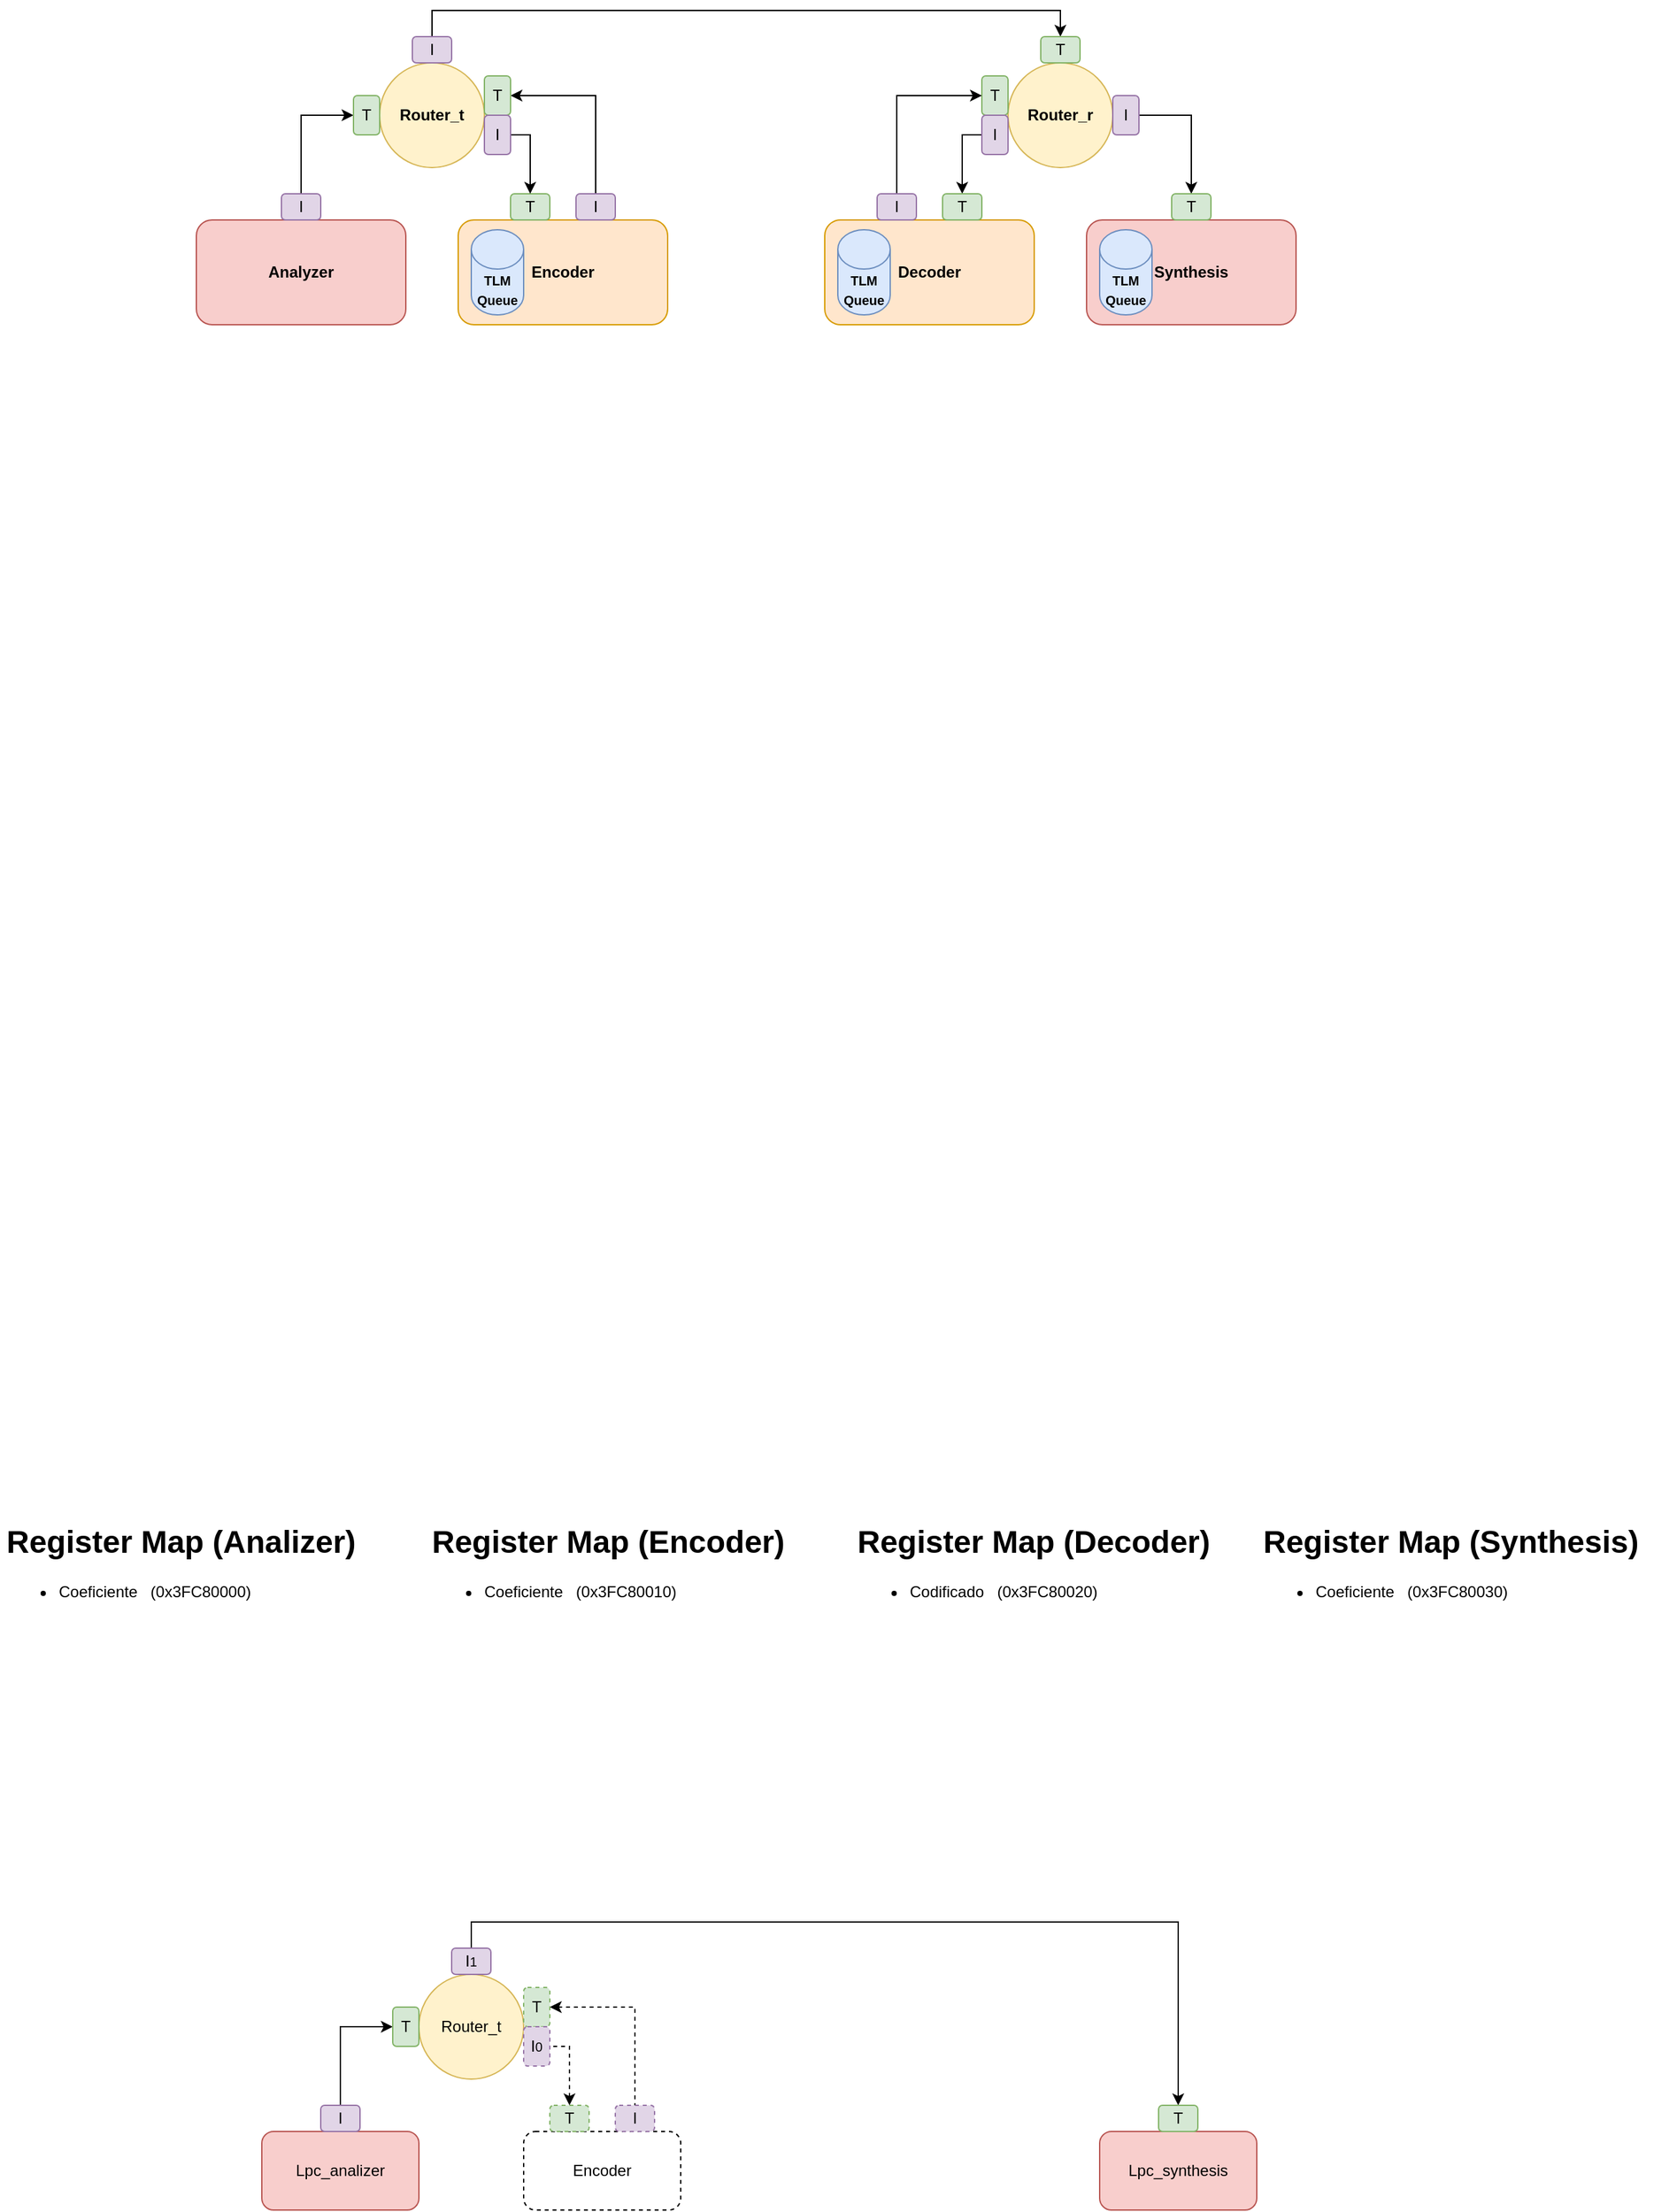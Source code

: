 <mxfile version="20.2.3" type="device" pages="2"><diagram id="MXYLEX502jfMNJi0b7Xi" name="Diagram with TLMs"><mxGraphModel dx="1750" dy="1173" grid="1" gridSize="10" guides="1" tooltips="1" connect="1" arrows="1" fold="1" page="0" pageScale="1" pageWidth="850" pageHeight="1100" math="0" shadow="0"><root><mxCell id="0"/><mxCell id="1" parent="0"/><mxCell id="pbobl6Wg_XVhXnHY_S6M-1" value="&lt;h1&gt;Register Map (Encoder)&lt;/h1&gt;&lt;p&gt;&lt;/p&gt;&lt;ul&gt;&lt;li&gt;Coeficiente&amp;nbsp; &amp;nbsp;(0x3FC80010)&lt;br&gt;&lt;/li&gt;&lt;/ul&gt;&lt;p&gt;&lt;/p&gt;" style="text;html=1;strokeColor=none;fillColor=none;spacing=5;spacingTop=-20;whiteSpace=wrap;overflow=hidden;rounded=0;" parent="1" vertex="1"><mxGeometry x="175" y="810" width="280" height="80" as="geometry"/></mxCell><mxCell id="pbobl6Wg_XVhXnHY_S6M-2" value="&lt;h1&gt;Register Map (Decoder)&lt;/h1&gt;&lt;p&gt;&lt;/p&gt;&lt;ul&gt;&lt;li&gt;Codificado&amp;nbsp; &amp;nbsp;(0x3FC80020)&lt;br&gt;&lt;/li&gt;&lt;/ul&gt;&lt;p&gt;&lt;/p&gt;" style="text;html=1;strokeColor=none;fillColor=none;spacing=5;spacingTop=-20;whiteSpace=wrap;overflow=hidden;rounded=0;" parent="1" vertex="1"><mxGeometry x="500" y="810" width="280" height="90" as="geometry"/></mxCell><mxCell id="7YPZVH_bqxKY8uqYdwmQ-1" value="Router_t" style="ellipse;whiteSpace=wrap;html=1;aspect=fixed;fillColor=#fff2cc;strokeColor=#d6b656;" parent="1" vertex="1"><mxGeometry x="170" y="1160" width="80" height="80" as="geometry"/></mxCell><mxCell id="7YPZVH_bqxKY8uqYdwmQ-3" value="Lpc_analizer" style="rounded=1;whiteSpace=wrap;html=1;fillColor=#f8cecc;strokeColor=#b85450;" parent="1" vertex="1"><mxGeometry x="50" y="1280" width="120" height="60" as="geometry"/></mxCell><mxCell id="7YPZVH_bqxKY8uqYdwmQ-4" value="Encoder" style="rounded=1;whiteSpace=wrap;html=1;dashed=1;" parent="1" vertex="1"><mxGeometry x="250" y="1280" width="120" height="60" as="geometry"/></mxCell><mxCell id="7YPZVH_bqxKY8uqYdwmQ-6" value="Lpc_synthesis" style="rounded=1;whiteSpace=wrap;html=1;fillColor=#f8cecc;strokeColor=#b85450;" parent="1" vertex="1"><mxGeometry x="690" y="1280" width="120" height="60" as="geometry"/></mxCell><mxCell id="7YPZVH_bqxKY8uqYdwmQ-7" style="edgeStyle=orthogonalEdgeStyle;rounded=0;orthogonalLoop=1;jettySize=auto;html=1;exitX=0;exitY=0.5;exitDx=0;exitDy=0;entryX=0.5;entryY=0;entryDx=0;entryDy=0;startArrow=classic;startFill=1;endArrow=none;endFill=0;" parent="1" source="7YPZVH_bqxKY8uqYdwmQ-12" target="7YPZVH_bqxKY8uqYdwmQ-8" edge="1"><mxGeometry relative="1" as="geometry"><mxPoint x="145" y="1200" as="sourcePoint"/></mxGeometry></mxCell><mxCell id="7YPZVH_bqxKY8uqYdwmQ-8" value="I" style="rounded=1;whiteSpace=wrap;html=1;fillColor=#e1d5e7;strokeColor=#9673a6;" parent="1" vertex="1"><mxGeometry x="95" y="1260" width="30" height="20" as="geometry"/></mxCell><mxCell id="7YPZVH_bqxKY8uqYdwmQ-9" value="T" style="rounded=1;whiteSpace=wrap;html=1;fillColor=#d5e8d4;strokeColor=#82b366;dashed=1;" parent="1" vertex="1"><mxGeometry x="270" y="1260" width="30" height="20" as="geometry"/></mxCell><mxCell id="7YPZVH_bqxKY8uqYdwmQ-10" style="edgeStyle=orthogonalEdgeStyle;rounded=0;orthogonalLoop=1;jettySize=auto;html=1;exitX=0.5;exitY=0;exitDx=0;exitDy=0;entryX=0.5;entryY=0;entryDx=0;entryDy=0;startArrow=classic;startFill=1;endArrow=none;endFill=0;" parent="1" source="7YPZVH_bqxKY8uqYdwmQ-21" target="7YPZVH_bqxKY8uqYdwmQ-11" edge="1"><mxGeometry relative="1" as="geometry"><mxPoint x="650" y="1140" as="sourcePoint"/></mxGeometry></mxCell><mxCell id="7YPZVH_bqxKY8uqYdwmQ-11" value="I&lt;span style=&quot;font-size: 10px;&quot;&gt;1&lt;/span&gt;" style="rounded=1;whiteSpace=wrap;html=1;fillColor=#e1d5e7;strokeColor=#9673a6;" parent="1" vertex="1"><mxGeometry x="195" y="1140" width="30" height="20" as="geometry"/></mxCell><mxCell id="7YPZVH_bqxKY8uqYdwmQ-12" value="T" style="rounded=1;whiteSpace=wrap;html=1;fillColor=#d5e8d4;strokeColor=#82b366;rotation=0;" parent="1" vertex="1"><mxGeometry x="150" y="1185" width="20" height="30" as="geometry"/></mxCell><mxCell id="7YPZVH_bqxKY8uqYdwmQ-13" style="edgeStyle=orthogonalEdgeStyle;rounded=0;orthogonalLoop=1;jettySize=auto;html=1;exitX=1;exitY=0.5;exitDx=0;exitDy=0;entryX=0.5;entryY=0;entryDx=0;entryDy=0;startArrow=classic;startFill=1;endArrow=none;endFill=0;dashed=1;" parent="1" source="7YPZVH_bqxKY8uqYdwmQ-16" target="7YPZVH_bqxKY8uqYdwmQ-14" edge="1"><mxGeometry relative="1" as="geometry"/></mxCell><mxCell id="7YPZVH_bqxKY8uqYdwmQ-14" value="I" style="rounded=1;whiteSpace=wrap;html=1;fillColor=#e1d5e7;strokeColor=#9673a6;dashed=1;" parent="1" vertex="1"><mxGeometry x="320" y="1260" width="30" height="20" as="geometry"/></mxCell><mxCell id="7YPZVH_bqxKY8uqYdwmQ-16" value="T" style="rounded=1;whiteSpace=wrap;html=1;fillColor=#d5e8d4;strokeColor=#82b366;rotation=0;dashed=1;" parent="1" vertex="1"><mxGeometry x="250" y="1170" width="20" height="30" as="geometry"/></mxCell><mxCell id="7YPZVH_bqxKY8uqYdwmQ-17" style="edgeStyle=orthogonalEdgeStyle;rounded=0;orthogonalLoop=1;jettySize=auto;html=1;exitX=0.5;exitY=0;exitDx=0;exitDy=0;entryX=1;entryY=0.5;entryDx=0;entryDy=0;startArrow=classic;startFill=1;endArrow=none;endFill=0;dashed=1;" parent="1" source="7YPZVH_bqxKY8uqYdwmQ-9" target="7YPZVH_bqxKY8uqYdwmQ-18" edge="1"><mxGeometry relative="1" as="geometry"><Array as="points"><mxPoint x="285" y="1215"/></Array></mxGeometry></mxCell><mxCell id="7YPZVH_bqxKY8uqYdwmQ-18" value="I&lt;span style=&quot;font-size: 10px;&quot;&gt;0&lt;/span&gt;" style="rounded=1;whiteSpace=wrap;html=1;fillColor=#e1d5e7;strokeColor=#9673a6;rotation=0;dashed=1;" parent="1" vertex="1"><mxGeometry x="250" y="1200" width="20" height="30" as="geometry"/></mxCell><mxCell id="7YPZVH_bqxKY8uqYdwmQ-21" value="T" style="rounded=1;whiteSpace=wrap;html=1;fillColor=#d5e8d4;strokeColor=#82b366;" parent="1" vertex="1"><mxGeometry x="735" y="1260" width="30" height="20" as="geometry"/></mxCell><mxCell id="uWb78ZTFCbnP9gOIb-to-2" value="&lt;h1&gt;Register Map (Synthesis)&lt;/h1&gt;&lt;p&gt;&lt;/p&gt;&lt;ul&gt;&lt;li&gt;Coeficiente&amp;nbsp; &amp;nbsp;(0x3FC80030)&lt;br&gt;&lt;/li&gt;&lt;/ul&gt;&lt;p&gt;&lt;/p&gt;" style="text;html=1;strokeColor=none;fillColor=none;spacing=5;spacingTop=-20;whiteSpace=wrap;overflow=hidden;rounded=0;" parent="1" vertex="1"><mxGeometry x="810" y="810" width="320" height="90" as="geometry"/></mxCell><mxCell id="uWb78ZTFCbnP9gOIb-to-6" value="&lt;h1&gt;Register Map (Analizer)&lt;/h1&gt;&lt;p&gt;&lt;/p&gt;&lt;ul&gt;&lt;li&gt;Coeficiente&amp;nbsp; &amp;nbsp;(0x3FC80000)&lt;br&gt;&lt;/li&gt;&lt;/ul&gt;&lt;p&gt;&lt;/p&gt;" style="text;html=1;strokeColor=none;fillColor=none;spacing=5;spacingTop=-20;whiteSpace=wrap;overflow=hidden;rounded=0;" parent="1" vertex="1"><mxGeometry x="-150" y="810" width="280" height="80" as="geometry"/></mxCell><mxCell id="qvJ2i73pfkCBBj10RzK_-37" value="&lt;b&gt;Router_t&lt;/b&gt;" style="ellipse;whiteSpace=wrap;html=1;aspect=fixed;fillColor=#fff2cc;strokeColor=#d6b656;" parent="1" vertex="1"><mxGeometry x="140" y="-300" width="80" height="80" as="geometry"/></mxCell><mxCell id="qvJ2i73pfkCBBj10RzK_-38" value="&lt;b&gt;Router_r&lt;/b&gt;" style="ellipse;whiteSpace=wrap;html=1;aspect=fixed;fillColor=#fff2cc;strokeColor=#d6b656;" parent="1" vertex="1"><mxGeometry x="620" y="-300" width="80" height="80" as="geometry"/></mxCell><mxCell id="qvJ2i73pfkCBBj10RzK_-39" value="&lt;font style=&quot;font-size: 12px;&quot;&gt;&lt;b&gt;Analyzer&lt;/b&gt;&lt;/font&gt;" style="rounded=1;whiteSpace=wrap;html=1;fillColor=#f8cecc;strokeColor=#b85450;" parent="1" vertex="1"><mxGeometry y="-180" width="160" height="80" as="geometry"/></mxCell><mxCell id="qvJ2i73pfkCBBj10RzK_-40" value="&lt;font style=&quot;font-size: 12px;&quot;&gt;&lt;b&gt;Encoder&lt;/b&gt;&lt;/font&gt;" style="rounded=1;whiteSpace=wrap;html=1;fillColor=#ffe6cc;strokeColor=#d79b00;" parent="1" vertex="1"><mxGeometry x="200" y="-180" width="160" height="80" as="geometry"/></mxCell><mxCell id="qvJ2i73pfkCBBj10RzK_-41" value="&lt;font style=&quot;font-size: 12px;&quot;&gt;&lt;b&gt;Decoder&lt;/b&gt;&lt;/font&gt;" style="rounded=1;whiteSpace=wrap;html=1;fillColor=#ffe6cc;strokeColor=#d79b00;" parent="1" vertex="1"><mxGeometry x="480" y="-180" width="160" height="80" as="geometry"/></mxCell><mxCell id="qvJ2i73pfkCBBj10RzK_-42" value="&lt;font style=&quot;font-size: 12px;&quot;&gt;&lt;b&gt;Synthesis&lt;/b&gt;&lt;/font&gt;" style="rounded=1;whiteSpace=wrap;html=1;fillColor=#f8cecc;strokeColor=#b85450;" parent="1" vertex="1"><mxGeometry x="680" y="-180" width="160" height="80" as="geometry"/></mxCell><mxCell id="qvJ2i73pfkCBBj10RzK_-43" style="edgeStyle=orthogonalEdgeStyle;rounded=0;orthogonalLoop=1;jettySize=auto;html=1;exitX=0;exitY=0.5;exitDx=0;exitDy=0;entryX=0.5;entryY=0;entryDx=0;entryDy=0;startArrow=classic;startFill=1;endArrow=none;endFill=0;" parent="1" source="qvJ2i73pfkCBBj10RzK_-48" target="qvJ2i73pfkCBBj10RzK_-44" edge="1"><mxGeometry relative="1" as="geometry"><mxPoint x="115" y="-260" as="sourcePoint"/></mxGeometry></mxCell><mxCell id="qvJ2i73pfkCBBj10RzK_-44" value="I" style="rounded=1;whiteSpace=wrap;html=1;fillColor=#e1d5e7;strokeColor=#9673a6;" parent="1" vertex="1"><mxGeometry x="65" y="-200" width="30" height="20" as="geometry"/></mxCell><mxCell id="qvJ2i73pfkCBBj10RzK_-45" value="T" style="rounded=1;whiteSpace=wrap;html=1;fillColor=#d5e8d4;strokeColor=#82b366;" parent="1" vertex="1"><mxGeometry x="240" y="-200" width="30" height="20" as="geometry"/></mxCell><mxCell id="qvJ2i73pfkCBBj10RzK_-46" style="edgeStyle=orthogonalEdgeStyle;rounded=0;orthogonalLoop=1;jettySize=auto;html=1;exitX=0.5;exitY=0;exitDx=0;exitDy=0;entryX=0.5;entryY=0;entryDx=0;entryDy=0;startArrow=classic;startFill=1;endArrow=none;endFill=0;" parent="1" source="qvJ2i73pfkCBBj10RzK_-51" target="qvJ2i73pfkCBBj10RzK_-47" edge="1"><mxGeometry relative="1" as="geometry"/></mxCell><mxCell id="qvJ2i73pfkCBBj10RzK_-47" value="I" style="rounded=1;whiteSpace=wrap;html=1;fillColor=#e1d5e7;strokeColor=#9673a6;" parent="1" vertex="1"><mxGeometry x="165" y="-320" width="30" height="20" as="geometry"/></mxCell><mxCell id="qvJ2i73pfkCBBj10RzK_-48" value="T" style="rounded=1;whiteSpace=wrap;html=1;fillColor=#d5e8d4;strokeColor=#82b366;rotation=0;" parent="1" vertex="1"><mxGeometry x="120" y="-275" width="20" height="30" as="geometry"/></mxCell><mxCell id="qvJ2i73pfkCBBj10RzK_-49" style="edgeStyle=orthogonalEdgeStyle;rounded=0;orthogonalLoop=1;jettySize=auto;html=1;exitX=1;exitY=0.5;exitDx=0;exitDy=0;entryX=0.5;entryY=0;entryDx=0;entryDy=0;startArrow=classic;startFill=1;endArrow=none;endFill=0;" parent="1" source="qvJ2i73pfkCBBj10RzK_-52" target="qvJ2i73pfkCBBj10RzK_-50" edge="1"><mxGeometry relative="1" as="geometry"/></mxCell><mxCell id="qvJ2i73pfkCBBj10RzK_-50" value="I" style="rounded=1;whiteSpace=wrap;html=1;fillColor=#e1d5e7;strokeColor=#9673a6;" parent="1" vertex="1"><mxGeometry x="290" y="-200" width="30" height="20" as="geometry"/></mxCell><mxCell id="qvJ2i73pfkCBBj10RzK_-51" value="T" style="rounded=1;whiteSpace=wrap;html=1;fillColor=#d5e8d4;strokeColor=#82b366;" parent="1" vertex="1"><mxGeometry x="645" y="-320" width="30" height="20" as="geometry"/></mxCell><mxCell id="qvJ2i73pfkCBBj10RzK_-52" value="T" style="rounded=1;whiteSpace=wrap;html=1;fillColor=#d5e8d4;strokeColor=#82b366;rotation=0;" parent="1" vertex="1"><mxGeometry x="220" y="-290" width="20" height="30" as="geometry"/></mxCell><mxCell id="qvJ2i73pfkCBBj10RzK_-53" style="edgeStyle=orthogonalEdgeStyle;rounded=0;orthogonalLoop=1;jettySize=auto;html=1;exitX=0.5;exitY=0;exitDx=0;exitDy=0;entryX=1;entryY=0.5;entryDx=0;entryDy=0;startArrow=classic;startFill=1;endArrow=none;endFill=0;" parent="1" source="qvJ2i73pfkCBBj10RzK_-45" target="qvJ2i73pfkCBBj10RzK_-54" edge="1"><mxGeometry relative="1" as="geometry"><Array as="points"><mxPoint x="255" y="-245"/></Array></mxGeometry></mxCell><mxCell id="qvJ2i73pfkCBBj10RzK_-54" value="I" style="rounded=1;whiteSpace=wrap;html=1;fillColor=#e1d5e7;strokeColor=#9673a6;rotation=0;" parent="1" vertex="1"><mxGeometry x="220" y="-260" width="20" height="30" as="geometry"/></mxCell><mxCell id="qvJ2i73pfkCBBj10RzK_-55" style="edgeStyle=orthogonalEdgeStyle;rounded=0;orthogonalLoop=1;jettySize=auto;html=1;exitX=0.5;exitY=0;exitDx=0;exitDy=0;entryX=1;entryY=0.5;entryDx=0;entryDy=0;startArrow=classic;startFill=1;endArrow=none;endFill=0;" parent="1" source="qvJ2i73pfkCBBj10RzK_-57" target="qvJ2i73pfkCBBj10RzK_-56" edge="1"><mxGeometry relative="1" as="geometry"/></mxCell><mxCell id="qvJ2i73pfkCBBj10RzK_-56" value="I" style="rounded=1;whiteSpace=wrap;html=1;fillColor=#e1d5e7;strokeColor=#9673a6;rotation=0;" parent="1" vertex="1"><mxGeometry x="700" y="-275" width="20" height="30" as="geometry"/></mxCell><mxCell id="qvJ2i73pfkCBBj10RzK_-57" value="T" style="rounded=1;whiteSpace=wrap;html=1;fillColor=#d5e8d4;strokeColor=#82b366;" parent="1" vertex="1"><mxGeometry x="745" y="-200" width="30" height="20" as="geometry"/></mxCell><mxCell id="qvJ2i73pfkCBBj10RzK_-58" value="T" style="rounded=1;whiteSpace=wrap;html=1;fillColor=#d5e8d4;strokeColor=#82b366;rotation=0;" parent="1" vertex="1"><mxGeometry x="600" y="-290" width="20" height="30" as="geometry"/></mxCell><mxCell id="qvJ2i73pfkCBBj10RzK_-59" style="edgeStyle=orthogonalEdgeStyle;rounded=0;orthogonalLoop=1;jettySize=auto;html=1;exitX=0.5;exitY=0;exitDx=0;exitDy=0;entryX=0;entryY=0.5;entryDx=0;entryDy=0;startArrow=classic;startFill=1;endArrow=none;endFill=0;" parent="1" source="qvJ2i73pfkCBBj10RzK_-61" target="qvJ2i73pfkCBBj10RzK_-60" edge="1"><mxGeometry relative="1" as="geometry"><Array as="points"><mxPoint x="585" y="-245"/></Array></mxGeometry></mxCell><mxCell id="qvJ2i73pfkCBBj10RzK_-60" value="I" style="rounded=1;whiteSpace=wrap;html=1;fillColor=#e1d5e7;strokeColor=#9673a6;rotation=0;" parent="1" vertex="1"><mxGeometry x="600" y="-260" width="20" height="30" as="geometry"/></mxCell><mxCell id="qvJ2i73pfkCBBj10RzK_-61" value="T" style="rounded=1;whiteSpace=wrap;html=1;fillColor=#d5e8d4;strokeColor=#82b366;" parent="1" vertex="1"><mxGeometry x="570" y="-200" width="30" height="20" as="geometry"/></mxCell><mxCell id="qvJ2i73pfkCBBj10RzK_-62" style="edgeStyle=orthogonalEdgeStyle;rounded=0;orthogonalLoop=1;jettySize=auto;html=1;exitX=0;exitY=0.5;exitDx=0;exitDy=0;entryX=0.5;entryY=0;entryDx=0;entryDy=0;startArrow=classic;startFill=1;endArrow=none;endFill=0;" parent="1" source="qvJ2i73pfkCBBj10RzK_-58" target="qvJ2i73pfkCBBj10RzK_-63" edge="1"><mxGeometry relative="1" as="geometry"/></mxCell><mxCell id="qvJ2i73pfkCBBj10RzK_-63" value="I" style="rounded=1;whiteSpace=wrap;html=1;fillColor=#e1d5e7;strokeColor=#9673a6;" parent="1" vertex="1"><mxGeometry x="520" y="-200" width="30" height="20" as="geometry"/></mxCell><mxCell id="qvJ2i73pfkCBBj10RzK_-64" value="&lt;font style=&quot;font-size: 10px;&quot;&gt;&lt;b&gt;TLM&lt;br&gt;Queue&lt;/b&gt;&lt;/font&gt;" style="shape=cylinder3;whiteSpace=wrap;html=1;boundedLbl=1;backgroundOutline=1;size=15;fillColor=#dae8fc;strokeColor=#6c8ebf;" parent="1" vertex="1"><mxGeometry x="210" y="-172.5" width="40" height="65" as="geometry"/></mxCell><mxCell id="qvJ2i73pfkCBBj10RzK_-65" value="&lt;font style=&quot;font-size: 10px;&quot;&gt;&lt;b&gt;TLM&lt;br&gt;Queue&lt;/b&gt;&lt;/font&gt;" style="shape=cylinder3;whiteSpace=wrap;html=1;boundedLbl=1;backgroundOutline=1;size=15;fillColor=#dae8fc;strokeColor=#6c8ebf;" parent="1" vertex="1"><mxGeometry x="490" y="-172.5" width="40" height="65" as="geometry"/></mxCell><mxCell id="qvJ2i73pfkCBBj10RzK_-66" value="&lt;font style=&quot;font-size: 10px;&quot;&gt;&lt;b&gt;TLM&lt;br&gt;Queue&lt;/b&gt;&lt;/font&gt;" style="shape=cylinder3;whiteSpace=wrap;html=1;boundedLbl=1;backgroundOutline=1;size=15;fillColor=#dae8fc;strokeColor=#6c8ebf;" parent="1" vertex="1"><mxGeometry x="690" y="-172.5" width="40" height="65" as="geometry"/></mxCell></root></mxGraphModel></diagram><diagram name="Diagram with TLMs and AMS" id="iGeO2RUBcOyow7V95laH"><mxGraphModel dx="1750" dy="773" grid="1" gridSize="10" guides="1" tooltips="1" connect="1" arrows="1" fold="1" page="0" pageScale="1" pageWidth="850" pageHeight="1100" math="0" shadow="0"><root><mxCell id="HPUPjIA6Idok6g_0-u2x-0"/><mxCell id="HPUPjIA6Idok6g_0-u2x-1" parent="HPUPjIA6Idok6g_0-u2x-0"/><mxCell id="HPUPjIA6Idok6g_0-u2x-2" value="&lt;b&gt;Router_t&lt;/b&gt;" style="ellipse;whiteSpace=wrap;html=1;aspect=fixed;fillColor=#fff2cc;strokeColor=#d6b656;" parent="HPUPjIA6Idok6g_0-u2x-1" vertex="1"><mxGeometry x="140" y="180" width="80" height="80" as="geometry"/></mxCell><mxCell id="HPUPjIA6Idok6g_0-u2x-3" value="&lt;b&gt;Router_r&lt;/b&gt;" style="ellipse;whiteSpace=wrap;html=1;aspect=fixed;fillColor=#fff2cc;strokeColor=#d6b656;" parent="HPUPjIA6Idok6g_0-u2x-1" vertex="1"><mxGeometry x="620" y="200" width="80" height="80" as="geometry"/></mxCell><mxCell id="HPUPjIA6Idok6g_0-u2x-4" value="&lt;font style=&quot;font-size: 12px;&quot;&gt;&lt;b&gt;Analyzer&lt;/b&gt;&lt;/font&gt;" style="rounded=1;whiteSpace=wrap;html=1;fillColor=#f8cecc;strokeColor=#b85450;" parent="HPUPjIA6Idok6g_0-u2x-1" vertex="1"><mxGeometry x="-40" y="320" width="160" height="80" as="geometry"/></mxCell><mxCell id="HPUPjIA6Idok6g_0-u2x-5" value="&lt;font style=&quot;font-size: 12px;&quot;&gt;&lt;b&gt;Encoder&lt;/b&gt;&lt;/font&gt;" style="rounded=1;whiteSpace=wrap;html=1;fillColor=#ffe6cc;strokeColor=#d79b00;" parent="HPUPjIA6Idok6g_0-u2x-1" vertex="1"><mxGeometry x="240" y="320" width="160" height="80" as="geometry"/></mxCell><mxCell id="HPUPjIA6Idok6g_0-u2x-6" value="&lt;font style=&quot;font-size: 12px;&quot;&gt;&lt;b&gt;Decoder&lt;/b&gt;&lt;/font&gt;" style="rounded=1;whiteSpace=wrap;html=1;fillColor=#ffe6cc;strokeColor=#d79b00;" parent="HPUPjIA6Idok6g_0-u2x-1" vertex="1"><mxGeometry x="480" y="320" width="160" height="80" as="geometry"/></mxCell><mxCell id="HPUPjIA6Idok6g_0-u2x-7" value="&lt;font style=&quot;font-size: 12px;&quot;&gt;&lt;b&gt;Synthesis&lt;/b&gt;&lt;/font&gt;" style="rounded=1;whiteSpace=wrap;html=1;fillColor=#f8cecc;strokeColor=#b85450;" parent="HPUPjIA6Idok6g_0-u2x-1" vertex="1"><mxGeometry x="680" y="320" width="160" height="80" as="geometry"/></mxCell><mxCell id="HPUPjIA6Idok6g_0-u2x-10" value="T" style="rounded=1;whiteSpace=wrap;html=1;fillColor=#d5e8d4;strokeColor=#82b366;" parent="HPUPjIA6Idok6g_0-u2x-1" vertex="1"><mxGeometry x="280" y="300" width="30" height="20" as="geometry"/></mxCell><mxCell id="oMHoQGH6LpkahaVgDsLM-5" style="edgeStyle=orthogonalEdgeStyle;rounded=0;orthogonalLoop=1;jettySize=auto;html=1;exitX=0.5;exitY=0;exitDx=0;exitDy=0;entryX=0;entryY=0.5;entryDx=0;entryDy=0;" parent="HPUPjIA6Idok6g_0-u2x-1" source="HPUPjIA6Idok6g_0-u2x-12" target="oMHoQGH6LpkahaVgDsLM-1" edge="1"><mxGeometry relative="1" as="geometry"/></mxCell><mxCell id="HPUPjIA6Idok6g_0-u2x-12" value="I" style="rounded=1;whiteSpace=wrap;html=1;fillColor=#e1d5e7;strokeColor=#9673a6;" parent="HPUPjIA6Idok6g_0-u2x-1" vertex="1"><mxGeometry x="165" y="160" width="30" height="20" as="geometry"/></mxCell><mxCell id="HPUPjIA6Idok6g_0-u2x-13" value="T" style="rounded=1;whiteSpace=wrap;html=1;fillColor=#d5e8d4;strokeColor=#82b366;rotation=0;" parent="HPUPjIA6Idok6g_0-u2x-1" vertex="1"><mxGeometry x="120" y="220" width="20" height="30" as="geometry"/></mxCell><mxCell id="HPUPjIA6Idok6g_0-u2x-14" style="edgeStyle=orthogonalEdgeStyle;rounded=0;orthogonalLoop=1;jettySize=auto;html=1;exitX=1;exitY=0.5;exitDx=0;exitDy=0;entryX=0.5;entryY=0;entryDx=0;entryDy=0;startArrow=classic;startFill=1;endArrow=none;endFill=0;" parent="HPUPjIA6Idok6g_0-u2x-1" source="HPUPjIA6Idok6g_0-u2x-17" target="HPUPjIA6Idok6g_0-u2x-15" edge="1"><mxGeometry relative="1" as="geometry"/></mxCell><mxCell id="HPUPjIA6Idok6g_0-u2x-15" value="I" style="rounded=1;whiteSpace=wrap;html=1;fillColor=#e1d5e7;strokeColor=#9673a6;" parent="HPUPjIA6Idok6g_0-u2x-1" vertex="1"><mxGeometry x="330" y="300" width="30" height="20" as="geometry"/></mxCell><mxCell id="HPUPjIA6Idok6g_0-u2x-16" value="T" style="rounded=1;whiteSpace=wrap;html=1;fillColor=#d5e8d4;strokeColor=#82b366;" parent="HPUPjIA6Idok6g_0-u2x-1" vertex="1"><mxGeometry x="645" y="180" width="30" height="20" as="geometry"/></mxCell><mxCell id="HPUPjIA6Idok6g_0-u2x-17" value="T" style="rounded=1;whiteSpace=wrap;html=1;fillColor=#d5e8d4;strokeColor=#82b366;rotation=0;" parent="HPUPjIA6Idok6g_0-u2x-1" vertex="1"><mxGeometry x="220" y="190" width="20" height="30" as="geometry"/></mxCell><mxCell id="HPUPjIA6Idok6g_0-u2x-18" style="edgeStyle=orthogonalEdgeStyle;rounded=0;orthogonalLoop=1;jettySize=auto;html=1;exitX=0.5;exitY=0;exitDx=0;exitDy=0;entryX=1;entryY=0.5;entryDx=0;entryDy=0;startArrow=classic;startFill=1;endArrow=none;endFill=0;" parent="HPUPjIA6Idok6g_0-u2x-1" source="HPUPjIA6Idok6g_0-u2x-10" target="HPUPjIA6Idok6g_0-u2x-19" edge="1"><mxGeometry relative="1" as="geometry"><Array as="points"><mxPoint x="295" y="235"/></Array></mxGeometry></mxCell><mxCell id="HPUPjIA6Idok6g_0-u2x-19" value="I" style="rounded=1;whiteSpace=wrap;html=1;fillColor=#e1d5e7;strokeColor=#9673a6;rotation=0;" parent="HPUPjIA6Idok6g_0-u2x-1" vertex="1"><mxGeometry x="220" y="220" width="20" height="30" as="geometry"/></mxCell><mxCell id="HPUPjIA6Idok6g_0-u2x-20" style="edgeStyle=orthogonalEdgeStyle;rounded=0;orthogonalLoop=1;jettySize=auto;html=1;exitX=0.5;exitY=0;exitDx=0;exitDy=0;entryX=1;entryY=0.5;entryDx=0;entryDy=0;startArrow=classic;startFill=1;endArrow=none;endFill=0;" parent="HPUPjIA6Idok6g_0-u2x-1" source="HPUPjIA6Idok6g_0-u2x-22" target="HPUPjIA6Idok6g_0-u2x-21" edge="1"><mxGeometry relative="1" as="geometry"/></mxCell><mxCell id="HPUPjIA6Idok6g_0-u2x-21" value="I" style="rounded=1;whiteSpace=wrap;html=1;fillColor=#e1d5e7;strokeColor=#9673a6;rotation=0;" parent="HPUPjIA6Idok6g_0-u2x-1" vertex="1"><mxGeometry x="700" y="225" width="20" height="30" as="geometry"/></mxCell><mxCell id="HPUPjIA6Idok6g_0-u2x-22" value="T" style="rounded=1;whiteSpace=wrap;html=1;fillColor=#d5e8d4;strokeColor=#82b366;" parent="HPUPjIA6Idok6g_0-u2x-1" vertex="1"><mxGeometry x="745" y="300" width="30" height="20" as="geometry"/></mxCell><mxCell id="HPUPjIA6Idok6g_0-u2x-23" value="T" style="rounded=1;whiteSpace=wrap;html=1;fillColor=#d5e8d4;strokeColor=#82b366;rotation=0;" parent="HPUPjIA6Idok6g_0-u2x-1" vertex="1"><mxGeometry x="600" y="210" width="20" height="30" as="geometry"/></mxCell><mxCell id="HPUPjIA6Idok6g_0-u2x-24" style="edgeStyle=orthogonalEdgeStyle;rounded=0;orthogonalLoop=1;jettySize=auto;html=1;exitX=0.5;exitY=0;exitDx=0;exitDy=0;entryX=0;entryY=0.5;entryDx=0;entryDy=0;startArrow=classic;startFill=1;endArrow=none;endFill=0;" parent="HPUPjIA6Idok6g_0-u2x-1" source="HPUPjIA6Idok6g_0-u2x-26" target="HPUPjIA6Idok6g_0-u2x-25" edge="1"><mxGeometry relative="1" as="geometry"><Array as="points"><mxPoint x="585" y="255"/></Array></mxGeometry></mxCell><mxCell id="HPUPjIA6Idok6g_0-u2x-25" value="I" style="rounded=1;whiteSpace=wrap;html=1;fillColor=#e1d5e7;strokeColor=#9673a6;rotation=0;" parent="HPUPjIA6Idok6g_0-u2x-1" vertex="1"><mxGeometry x="600" y="240" width="20" height="30" as="geometry"/></mxCell><mxCell id="HPUPjIA6Idok6g_0-u2x-26" value="T" style="rounded=1;whiteSpace=wrap;html=1;fillColor=#d5e8d4;strokeColor=#82b366;" parent="HPUPjIA6Idok6g_0-u2x-1" vertex="1"><mxGeometry x="570" y="300" width="30" height="20" as="geometry"/></mxCell><mxCell id="HPUPjIA6Idok6g_0-u2x-27" style="edgeStyle=orthogonalEdgeStyle;rounded=0;orthogonalLoop=1;jettySize=auto;html=1;exitX=0;exitY=0.5;exitDx=0;exitDy=0;entryX=0.5;entryY=0;entryDx=0;entryDy=0;startArrow=classic;startFill=1;endArrow=none;endFill=0;" parent="HPUPjIA6Idok6g_0-u2x-1" source="HPUPjIA6Idok6g_0-u2x-23" target="HPUPjIA6Idok6g_0-u2x-28" edge="1"><mxGeometry relative="1" as="geometry"/></mxCell><mxCell id="HPUPjIA6Idok6g_0-u2x-28" value="I" style="rounded=1;whiteSpace=wrap;html=1;fillColor=#e1d5e7;strokeColor=#9673a6;" parent="HPUPjIA6Idok6g_0-u2x-1" vertex="1"><mxGeometry x="520" y="300" width="30" height="20" as="geometry"/></mxCell><mxCell id="HPUPjIA6Idok6g_0-u2x-29" value="&lt;h1&gt;Register Map (Encoder)&lt;/h1&gt;&lt;p&gt;&lt;/p&gt;&lt;ul&gt;&lt;li&gt;Coeficiente&amp;nbsp; &amp;nbsp;(0x3FC80010)&lt;br&gt;&lt;/li&gt;&lt;/ul&gt;&lt;p&gt;&lt;/p&gt;" style="text;html=1;strokeColor=none;fillColor=none;spacing=5;spacingTop=-20;whiteSpace=wrap;overflow=hidden;rounded=0;" parent="HPUPjIA6Idok6g_0-u2x-1" vertex="1"><mxGeometry x="175" y="810" width="280" height="80" as="geometry"/></mxCell><mxCell id="HPUPjIA6Idok6g_0-u2x-30" value="&lt;h1&gt;Register Map (Decoder)&lt;/h1&gt;&lt;p&gt;&lt;/p&gt;&lt;ul&gt;&lt;li&gt;Codificado&amp;nbsp; &amp;nbsp;(0x3FC80020)&lt;br&gt;&lt;/li&gt;&lt;/ul&gt;&lt;p&gt;&lt;/p&gt;" style="text;html=1;strokeColor=none;fillColor=none;spacing=5;spacingTop=-20;whiteSpace=wrap;overflow=hidden;rounded=0;" parent="HPUPjIA6Idok6g_0-u2x-1" vertex="1"><mxGeometry x="500" y="810" width="280" height="90" as="geometry"/></mxCell><mxCell id="HPUPjIA6Idok6g_0-u2x-31" value="Router_t" style="ellipse;whiteSpace=wrap;html=1;aspect=fixed;fillColor=#fff2cc;strokeColor=#d6b656;" parent="HPUPjIA6Idok6g_0-u2x-1" vertex="1"><mxGeometry x="170" y="1160" width="80" height="80" as="geometry"/></mxCell><mxCell id="HPUPjIA6Idok6g_0-u2x-32" value="Lpc_analizer" style="rounded=1;whiteSpace=wrap;html=1;fillColor=#f8cecc;strokeColor=#b85450;" parent="HPUPjIA6Idok6g_0-u2x-1" vertex="1"><mxGeometry x="50" y="1280" width="120" height="60" as="geometry"/></mxCell><mxCell id="HPUPjIA6Idok6g_0-u2x-33" value="Encoder" style="rounded=1;whiteSpace=wrap;html=1;dashed=1;" parent="HPUPjIA6Idok6g_0-u2x-1" vertex="1"><mxGeometry x="250" y="1280" width="120" height="60" as="geometry"/></mxCell><mxCell id="HPUPjIA6Idok6g_0-u2x-34" value="Lpc_synthesis" style="rounded=1;whiteSpace=wrap;html=1;fillColor=#f8cecc;strokeColor=#b85450;" parent="HPUPjIA6Idok6g_0-u2x-1" vertex="1"><mxGeometry x="690" y="1280" width="120" height="60" as="geometry"/></mxCell><mxCell id="HPUPjIA6Idok6g_0-u2x-35" style="edgeStyle=orthogonalEdgeStyle;rounded=0;orthogonalLoop=1;jettySize=auto;html=1;exitX=0;exitY=0.5;exitDx=0;exitDy=0;entryX=0.5;entryY=0;entryDx=0;entryDy=0;startArrow=classic;startFill=1;endArrow=none;endFill=0;" parent="HPUPjIA6Idok6g_0-u2x-1" source="HPUPjIA6Idok6g_0-u2x-40" target="HPUPjIA6Idok6g_0-u2x-36" edge="1"><mxGeometry relative="1" as="geometry"><mxPoint x="145" y="1200" as="sourcePoint"/></mxGeometry></mxCell><mxCell id="HPUPjIA6Idok6g_0-u2x-36" value="I" style="rounded=1;whiteSpace=wrap;html=1;fillColor=#e1d5e7;strokeColor=#9673a6;" parent="HPUPjIA6Idok6g_0-u2x-1" vertex="1"><mxGeometry x="95" y="1260" width="30" height="20" as="geometry"/></mxCell><mxCell id="HPUPjIA6Idok6g_0-u2x-37" value="T" style="rounded=1;whiteSpace=wrap;html=1;fillColor=#d5e8d4;strokeColor=#82b366;dashed=1;" parent="HPUPjIA6Idok6g_0-u2x-1" vertex="1"><mxGeometry x="270" y="1260" width="30" height="20" as="geometry"/></mxCell><mxCell id="HPUPjIA6Idok6g_0-u2x-38" style="edgeStyle=orthogonalEdgeStyle;rounded=0;orthogonalLoop=1;jettySize=auto;html=1;exitX=0.5;exitY=0;exitDx=0;exitDy=0;entryX=0.5;entryY=0;entryDx=0;entryDy=0;startArrow=classic;startFill=1;endArrow=none;endFill=0;" parent="HPUPjIA6Idok6g_0-u2x-1" source="HPUPjIA6Idok6g_0-u2x-46" target="HPUPjIA6Idok6g_0-u2x-39" edge="1"><mxGeometry relative="1" as="geometry"><mxPoint x="650" y="1140" as="sourcePoint"/></mxGeometry></mxCell><mxCell id="HPUPjIA6Idok6g_0-u2x-39" value="I&lt;span style=&quot;font-size: 10px;&quot;&gt;1&lt;/span&gt;" style="rounded=1;whiteSpace=wrap;html=1;fillColor=#e1d5e7;strokeColor=#9673a6;" parent="HPUPjIA6Idok6g_0-u2x-1" vertex="1"><mxGeometry x="195" y="1140" width="30" height="20" as="geometry"/></mxCell><mxCell id="HPUPjIA6Idok6g_0-u2x-40" value="T" style="rounded=1;whiteSpace=wrap;html=1;fillColor=#d5e8d4;strokeColor=#82b366;rotation=0;" parent="HPUPjIA6Idok6g_0-u2x-1" vertex="1"><mxGeometry x="150" y="1185" width="20" height="30" as="geometry"/></mxCell><mxCell id="HPUPjIA6Idok6g_0-u2x-41" style="edgeStyle=orthogonalEdgeStyle;rounded=0;orthogonalLoop=1;jettySize=auto;html=1;exitX=1;exitY=0.5;exitDx=0;exitDy=0;entryX=0.5;entryY=0;entryDx=0;entryDy=0;startArrow=classic;startFill=1;endArrow=none;endFill=0;dashed=1;" parent="HPUPjIA6Idok6g_0-u2x-1" source="HPUPjIA6Idok6g_0-u2x-43" target="HPUPjIA6Idok6g_0-u2x-42" edge="1"><mxGeometry relative="1" as="geometry"/></mxCell><mxCell id="HPUPjIA6Idok6g_0-u2x-42" value="I" style="rounded=1;whiteSpace=wrap;html=1;fillColor=#e1d5e7;strokeColor=#9673a6;dashed=1;" parent="HPUPjIA6Idok6g_0-u2x-1" vertex="1"><mxGeometry x="320" y="1260" width="30" height="20" as="geometry"/></mxCell><mxCell id="HPUPjIA6Idok6g_0-u2x-43" value="T" style="rounded=1;whiteSpace=wrap;html=1;fillColor=#d5e8d4;strokeColor=#82b366;rotation=0;dashed=1;" parent="HPUPjIA6Idok6g_0-u2x-1" vertex="1"><mxGeometry x="250" y="1170" width="20" height="30" as="geometry"/></mxCell><mxCell id="HPUPjIA6Idok6g_0-u2x-44" style="edgeStyle=orthogonalEdgeStyle;rounded=0;orthogonalLoop=1;jettySize=auto;html=1;exitX=0.5;exitY=0;exitDx=0;exitDy=0;entryX=1;entryY=0.5;entryDx=0;entryDy=0;startArrow=classic;startFill=1;endArrow=none;endFill=0;dashed=1;" parent="HPUPjIA6Idok6g_0-u2x-1" source="HPUPjIA6Idok6g_0-u2x-37" target="HPUPjIA6Idok6g_0-u2x-45" edge="1"><mxGeometry relative="1" as="geometry"><Array as="points"><mxPoint x="285" y="1215"/></Array></mxGeometry></mxCell><mxCell id="HPUPjIA6Idok6g_0-u2x-45" value="I&lt;span style=&quot;font-size: 10px;&quot;&gt;0&lt;/span&gt;" style="rounded=1;whiteSpace=wrap;html=1;fillColor=#e1d5e7;strokeColor=#9673a6;rotation=0;dashed=1;" parent="HPUPjIA6Idok6g_0-u2x-1" vertex="1"><mxGeometry x="250" y="1200" width="20" height="30" as="geometry"/></mxCell><mxCell id="HPUPjIA6Idok6g_0-u2x-46" value="T" style="rounded=1;whiteSpace=wrap;html=1;fillColor=#d5e8d4;strokeColor=#82b366;" parent="HPUPjIA6Idok6g_0-u2x-1" vertex="1"><mxGeometry x="735" y="1260" width="30" height="20" as="geometry"/></mxCell><mxCell id="HPUPjIA6Idok6g_0-u2x-47" value="&lt;h1&gt;Register Map (Synthesis)&lt;/h1&gt;&lt;p&gt;&lt;/p&gt;&lt;ul&gt;&lt;li&gt;Coeficiente&amp;nbsp; &amp;nbsp;(0x3FC80030)&lt;br&gt;&lt;/li&gt;&lt;/ul&gt;&lt;p&gt;&lt;/p&gt;" style="text;html=1;strokeColor=none;fillColor=none;spacing=5;spacingTop=-20;whiteSpace=wrap;overflow=hidden;rounded=0;" parent="HPUPjIA6Idok6g_0-u2x-1" vertex="1"><mxGeometry x="810" y="810" width="320" height="90" as="geometry"/></mxCell><mxCell id="HPUPjIA6Idok6g_0-u2x-48" value="&lt;h1&gt;Register Map (Analizer)&lt;/h1&gt;&lt;p&gt;&lt;/p&gt;&lt;ul&gt;&lt;li&gt;Coeficiente&amp;nbsp; &amp;nbsp;(0x3FC80000)&lt;br&gt;&lt;/li&gt;&lt;/ul&gt;&lt;p&gt;&lt;/p&gt;" style="text;html=1;strokeColor=none;fillColor=none;spacing=5;spacingTop=-20;whiteSpace=wrap;overflow=hidden;rounded=0;" parent="HPUPjIA6Idok6g_0-u2x-1" vertex="1"><mxGeometry x="-150" y="810" width="280" height="80" as="geometry"/></mxCell><mxCell id="HPUPjIA6Idok6g_0-u2x-49" value="&lt;font style=&quot;font-size: 10px;&quot;&gt;&lt;b&gt;TLM&lt;br&gt;Queue&lt;/b&gt;&lt;/font&gt;" style="shape=cylinder3;whiteSpace=wrap;html=1;boundedLbl=1;backgroundOutline=1;size=15;fillColor=#dae8fc;strokeColor=#6c8ebf;" parent="HPUPjIA6Idok6g_0-u2x-1" vertex="1"><mxGeometry x="250" y="327.5" width="40" height="65" as="geometry"/></mxCell><mxCell id="HPUPjIA6Idok6g_0-u2x-50" value="&lt;font style=&quot;font-size: 10px;&quot;&gt;&lt;b&gt;TLM&lt;br&gt;Queue&lt;/b&gt;&lt;/font&gt;" style="shape=cylinder3;whiteSpace=wrap;html=1;boundedLbl=1;backgroundOutline=1;size=15;fillColor=#dae8fc;strokeColor=#6c8ebf;" parent="HPUPjIA6Idok6g_0-u2x-1" vertex="1"><mxGeometry x="490" y="327.5" width="40" height="65" as="geometry"/></mxCell><mxCell id="HPUPjIA6Idok6g_0-u2x-51" value="&lt;font style=&quot;font-size: 10px;&quot;&gt;&lt;b&gt;TLM&lt;br&gt;Queue&lt;/b&gt;&lt;/font&gt;" style="shape=cylinder3;whiteSpace=wrap;html=1;boundedLbl=1;backgroundOutline=1;size=15;fillColor=#dae8fc;strokeColor=#6c8ebf;" parent="HPUPjIA6Idok6g_0-u2x-1" vertex="1"><mxGeometry x="690" y="327.5" width="40" height="65" as="geometry"/></mxCell><mxCell id="oMHoQGH6LpkahaVgDsLM-0" value="&lt;font style=&quot;font-size: 12px;&quot;&gt;&lt;b&gt;Channel&lt;br&gt;(AMS)&lt;br&gt;&lt;/b&gt;&lt;/font&gt;" style="rounded=1;whiteSpace=wrap;html=1;fillColor=#b0e3e6;strokeColor=#0e8088;" parent="HPUPjIA6Idok6g_0-u2x-1" vertex="1"><mxGeometry x="340" y="80" width="160" height="80" as="geometry"/></mxCell><mxCell id="oMHoQGH6LpkahaVgDsLM-1" value="T" style="rounded=1;whiteSpace=wrap;html=1;fillColor=#d5e8d4;strokeColor=#82b366;rotation=0;" parent="HPUPjIA6Idok6g_0-u2x-1" vertex="1"><mxGeometry x="320" y="105" width="20" height="30" as="geometry"/></mxCell><mxCell id="oMHoQGH6LpkahaVgDsLM-4" style="edgeStyle=orthogonalEdgeStyle;rounded=0;orthogonalLoop=1;jettySize=auto;html=1;exitX=1;exitY=0.5;exitDx=0;exitDy=0;entryX=0.5;entryY=0;entryDx=0;entryDy=0;" parent="HPUPjIA6Idok6g_0-u2x-1" source="oMHoQGH6LpkahaVgDsLM-3" target="HPUPjIA6Idok6g_0-u2x-16" edge="1"><mxGeometry relative="1" as="geometry"/></mxCell><mxCell id="oMHoQGH6LpkahaVgDsLM-3" value="I" style="rounded=1;whiteSpace=wrap;html=1;fillColor=#e1d5e7;strokeColor=#9673a6;rotation=0;" parent="HPUPjIA6Idok6g_0-u2x-1" vertex="1"><mxGeometry x="500" y="105" width="20" height="30" as="geometry"/></mxCell><mxCell id="oMHoQGH6LpkahaVgDsLM-7" value="T" style="rounded=1;whiteSpace=wrap;html=1;fillColor=#d5e8d4;strokeColor=#82b366;" parent="HPUPjIA6Idok6g_0-u2x-1" vertex="1"><mxGeometry y="300" width="30" height="20" as="geometry"/></mxCell><mxCell id="oMHoQGH6LpkahaVgDsLM-30" style="edgeStyle=orthogonalEdgeStyle;rounded=0;orthogonalLoop=1;jettySize=auto;html=1;exitX=0.5;exitY=0;exitDx=0;exitDy=0;entryX=0;entryY=0.5;entryDx=0;entryDy=0;" parent="HPUPjIA6Idok6g_0-u2x-1" source="oMHoQGH6LpkahaVgDsLM-8" target="HPUPjIA6Idok6g_0-u2x-13" edge="1"><mxGeometry relative="1" as="geometry"/></mxCell><mxCell id="oMHoQGH6LpkahaVgDsLM-8" value="I" style="rounded=1;whiteSpace=wrap;html=1;fillColor=#e1d5e7;strokeColor=#9673a6;" parent="HPUPjIA6Idok6g_0-u2x-1" vertex="1"><mxGeometry x="50" y="300" width="30" height="20" as="geometry"/></mxCell><mxCell id="oMHoQGH6LpkahaVgDsLM-11" style="edgeStyle=orthogonalEdgeStyle;rounded=0;orthogonalLoop=1;jettySize=auto;html=1;exitX=0;exitY=0.5;exitDx=0;exitDy=0;" parent="HPUPjIA6Idok6g_0-u2x-1" source="oMHoQGH6LpkahaVgDsLM-10" target="oMHoQGH6LpkahaVgDsLM-7" edge="1"><mxGeometry relative="1" as="geometry"/></mxCell><mxCell id="oMHoQGH6LpkahaVgDsLM-10" value="I" style="rounded=1;whiteSpace=wrap;html=1;fillColor=#e1d5e7;strokeColor=#9673a6;rotation=0;" parent="HPUPjIA6Idok6g_0-u2x-1" vertex="1"><mxGeometry x="120" y="190" width="20" height="30" as="geometry"/></mxCell><mxCell id="oMHoQGH6LpkahaVgDsLM-18" value="T" style="rounded=1;whiteSpace=wrap;html=1;fillColor=#d5e8d4;strokeColor=#82b366;" parent="HPUPjIA6Idok6g_0-u2x-1" vertex="1"><mxGeometry x="180" y="260" width="30" height="20" as="geometry"/></mxCell><mxCell id="oMHoQGH6LpkahaVgDsLM-29" style="edgeStyle=orthogonalEdgeStyle;rounded=0;orthogonalLoop=1;jettySize=auto;html=1;exitX=0.5;exitY=1;exitDx=0;exitDy=0;entryX=0.5;entryY=0;entryDx=0;entryDy=0;" parent="HPUPjIA6Idok6g_0-u2x-1" source="oMHoQGH6LpkahaVgDsLM-19" target="oMHoQGH6LpkahaVgDsLM-26" edge="1"><mxGeometry relative="1" as="geometry"/></mxCell><mxCell id="oMHoQGH6LpkahaVgDsLM-19" value="I" style="rounded=1;whiteSpace=wrap;html=1;fillColor=#e1d5e7;strokeColor=#9673a6;" parent="HPUPjIA6Idok6g_0-u2x-1" vertex="1"><mxGeometry x="150" y="260" width="30" height="20" as="geometry"/></mxCell><mxCell id="oMHoQGH6LpkahaVgDsLM-22" value="&lt;font style=&quot;font-size: 12px;&quot;&gt;&lt;b&gt;Audio Capture&lt;br&gt;(AMS)&lt;br&gt;&lt;/b&gt;&lt;/font&gt;" style="rounded=1;whiteSpace=wrap;html=1;fillColor=#b0e3e6;strokeColor=#0e8088;rotation=-90;" parent="HPUPjIA6Idok6g_0-u2x-1" vertex="1"><mxGeometry x="100" y="360" width="160" height="80" as="geometry"/></mxCell><mxCell id="oMHoQGH6LpkahaVgDsLM-26" value="T" style="rounded=1;whiteSpace=wrap;html=1;fillColor=#d5e8d4;strokeColor=#82b366;" parent="HPUPjIA6Idok6g_0-u2x-1" vertex="1"><mxGeometry x="150" y="300" width="30" height="20" as="geometry"/></mxCell><mxCell id="oMHoQGH6LpkahaVgDsLM-28" style="edgeStyle=orthogonalEdgeStyle;rounded=0;orthogonalLoop=1;jettySize=auto;html=1;exitX=0.5;exitY=0;exitDx=0;exitDy=0;entryX=0.5;entryY=1;entryDx=0;entryDy=0;" parent="HPUPjIA6Idok6g_0-u2x-1" source="oMHoQGH6LpkahaVgDsLM-27" target="oMHoQGH6LpkahaVgDsLM-18" edge="1"><mxGeometry relative="1" as="geometry"/></mxCell><mxCell id="oMHoQGH6LpkahaVgDsLM-27" value="I" style="rounded=1;whiteSpace=wrap;html=1;fillColor=#e1d5e7;strokeColor=#9673a6;" parent="HPUPjIA6Idok6g_0-u2x-1" vertex="1"><mxGeometry x="180" y="300" width="30" height="20" as="geometry"/></mxCell></root></mxGraphModel></diagram></mxfile>